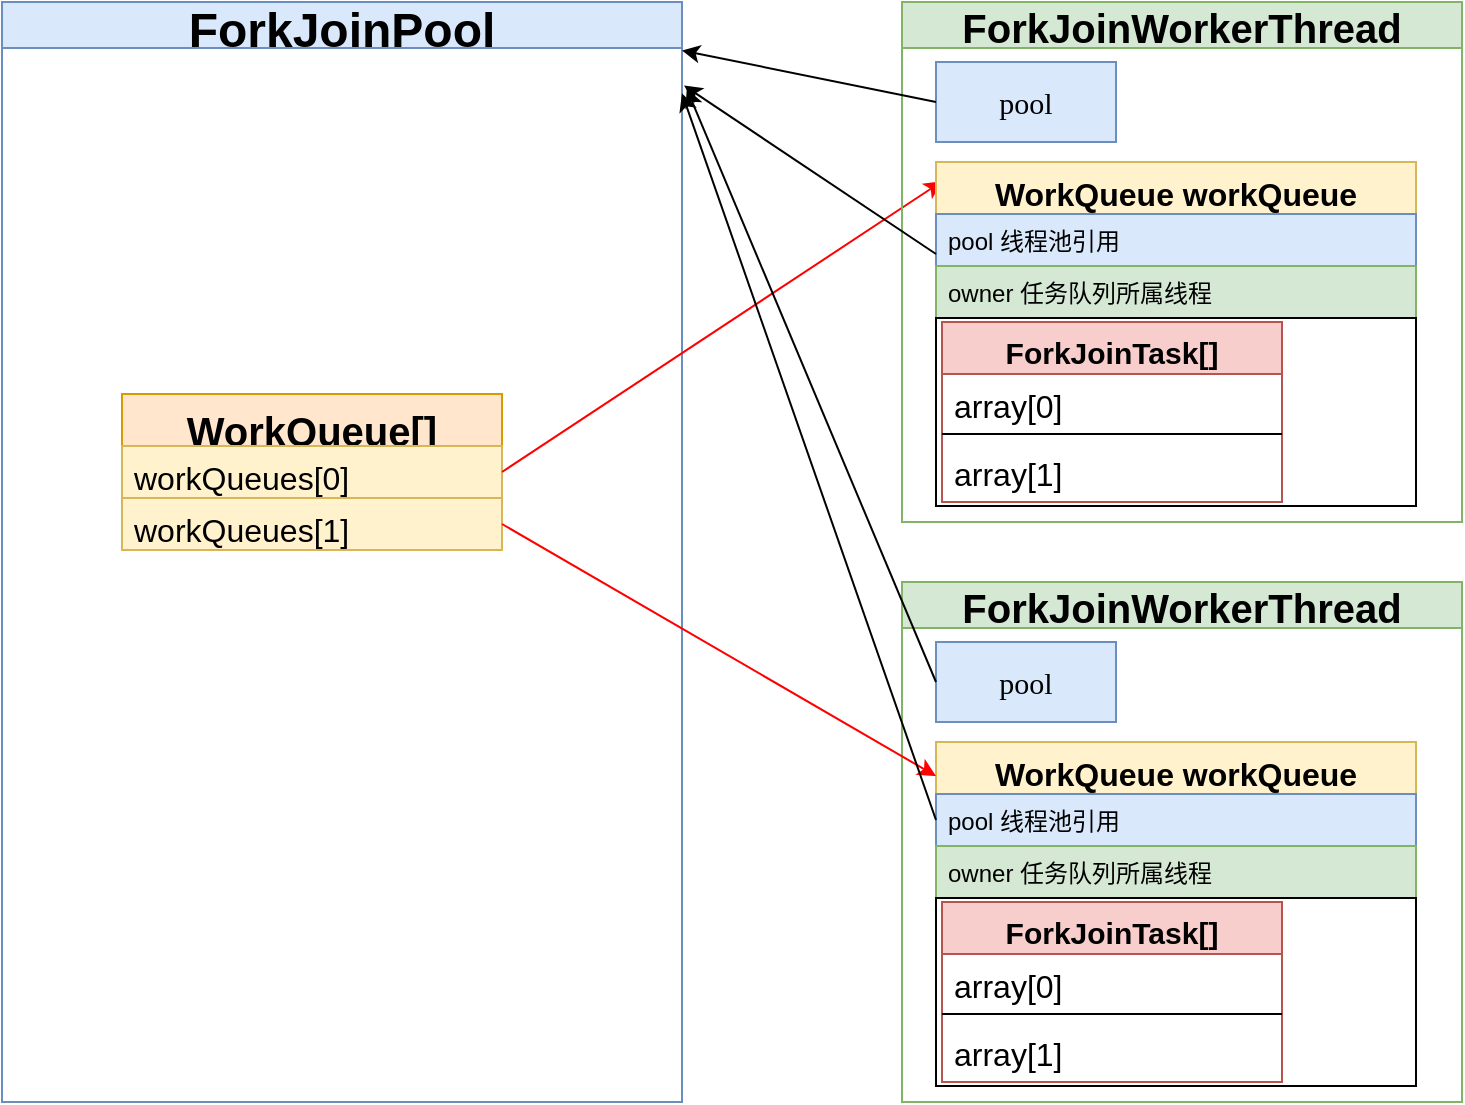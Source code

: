 <mxfile version="12.9.13" type="github"><diagram id="C5RBs43oDa-KdzZeNtuy" name="Page-1"><mxGraphModel dx="1412" dy="851" grid="1" gridSize="10" guides="1" tooltips="1" connect="1" arrows="1" fold="1" page="1" pageScale="1" pageWidth="827" pageHeight="1169" math="0" shadow="0"><root><mxCell id="WIyWlLk6GJQsqaUBKTNV-0"/><mxCell id="WIyWlLk6GJQsqaUBKTNV-1" parent="WIyWlLk6GJQsqaUBKTNV-0"/><mxCell id="hefucLByXUNoLMBl-mjf-15" value="ForkJoinPool" style="swimlane;fontSize=24;fillColor=#dae8fc;strokeColor=#6c8ebf;" vertex="1" parent="WIyWlLk6GJQsqaUBKTNV-1"><mxGeometry x="30" y="120" width="340" height="550" as="geometry"/></mxCell><mxCell id="hefucLByXUNoLMBl-mjf-43" value="WorkQueue[]" style="swimlane;fontStyle=1;align=center;verticalAlign=top;childLayout=stackLayout;horizontal=1;startSize=26;horizontalStack=0;resizeParent=1;resizeParentMax=0;resizeLast=0;collapsible=1;marginBottom=0;strokeColor=#d79b00;fontSize=20;fillColor=#ffe6cc;" vertex="1" parent="hefucLByXUNoLMBl-mjf-15"><mxGeometry x="60" y="196" width="190" height="78" as="geometry"/></mxCell><mxCell id="hefucLByXUNoLMBl-mjf-44" value="workQueues[0]" style="text;strokeColor=#d6b656;fillColor=#fff2cc;align=left;verticalAlign=top;spacingLeft=4;spacingRight=4;overflow=hidden;rotatable=0;points=[[0,0.5],[1,0.5]];portConstraint=eastwest;fontSize=16;" vertex="1" parent="hefucLByXUNoLMBl-mjf-43"><mxGeometry y="26" width="190" height="26" as="geometry"/></mxCell><mxCell id="hefucLByXUNoLMBl-mjf-46" value="workQueues[1]" style="text;strokeColor=#d6b656;fillColor=#fff2cc;align=left;verticalAlign=top;spacingLeft=4;spacingRight=4;overflow=hidden;rotatable=0;points=[[0,0.5],[1,0.5]];portConstraint=eastwest;fontSize=16;" vertex="1" parent="hefucLByXUNoLMBl-mjf-43"><mxGeometry y="52" width="190" height="26" as="geometry"/></mxCell><mxCell id="hefucLByXUNoLMBl-mjf-20" value="" style="endArrow=classic;html=1;fontSize=24;exitX=1;exitY=0.5;exitDx=0;exitDy=0;entryX=0.013;entryY=0.056;entryDx=0;entryDy=0;entryPerimeter=0;strokeColor=#FF0000;" edge="1" parent="WIyWlLk6GJQsqaUBKTNV-1" source="hefucLByXUNoLMBl-mjf-44" target="hefucLByXUNoLMBl-mjf-49"><mxGeometry width="50" height="50" relative="1" as="geometry"><mxPoint x="160" y="490" as="sourcePoint"/><mxPoint x="450" y="262" as="targetPoint"/></mxGeometry></mxCell><mxCell id="hefucLByXUNoLMBl-mjf-22" value="ForkJoinWorkerThread" style="swimlane;fontSize=20;fillColor=#d5e8d4;strokeColor=#82b366;" vertex="1" parent="WIyWlLk6GJQsqaUBKTNV-1"><mxGeometry x="480" y="120" width="280" height="260" as="geometry"/></mxCell><mxCell id="hefucLByXUNoLMBl-mjf-31" value="&lt;pre style=&quot;font-family: &amp;#34;menlo&amp;#34; ; font-size: 15px&quot;&gt;pool&lt;/pre&gt;" style="rounded=0;whiteSpace=wrap;html=1;strokeColor=#6c8ebf;fontSize=20;fillColor=#dae8fc;" vertex="1" parent="hefucLByXUNoLMBl-mjf-22"><mxGeometry x="17" y="30" width="90" height="40" as="geometry"/></mxCell><mxCell id="hefucLByXUNoLMBl-mjf-49" value="WorkQueue workQueue" style="swimlane;fontStyle=1;align=center;verticalAlign=top;childLayout=stackLayout;horizontal=1;startSize=26;horizontalStack=0;resizeParent=1;resizeParentMax=0;resizeLast=0;collapsible=1;marginBottom=0;strokeColor=#d6b656;fontSize=16;fillColor=#fff2cc;" vertex="1" parent="hefucLByXUNoLMBl-mjf-22"><mxGeometry x="17" y="80" width="240" height="172" as="geometry"/></mxCell><mxCell id="hefucLByXUNoLMBl-mjf-50" value="pool 线程池引用" style="text;strokeColor=#6c8ebf;fillColor=#dae8fc;align=left;verticalAlign=top;spacingLeft=4;spacingRight=4;overflow=hidden;rotatable=0;points=[[0,0.5],[1,0.5]];portConstraint=eastwest;" vertex="1" parent="hefucLByXUNoLMBl-mjf-49"><mxGeometry y="26" width="240" height="26" as="geometry"/></mxCell><mxCell id="hefucLByXUNoLMBl-mjf-52" value="owner 任务队列所属线程" style="text;strokeColor=#82b366;fillColor=#d5e8d4;align=left;verticalAlign=top;spacingLeft=4;spacingRight=4;overflow=hidden;rotatable=0;points=[[0,0.5],[1,0.5]];portConstraint=eastwest;" vertex="1" parent="hefucLByXUNoLMBl-mjf-49"><mxGeometry y="52" width="240" height="26" as="geometry"/></mxCell><mxCell id="hefucLByXUNoLMBl-mjf-53" value="" style="text;strokeColor=#000000;fillColor=none;align=left;verticalAlign=top;spacingLeft=4;spacingRight=4;overflow=hidden;rotatable=0;points=[[0,0.5],[1,0.5]];portConstraint=eastwest;" vertex="1" parent="hefucLByXUNoLMBl-mjf-49"><mxGeometry y="78" width="240" height="94" as="geometry"/></mxCell><mxCell id="hefucLByXUNoLMBl-mjf-55" value="ForkJoinTask[]" style="swimlane;fontStyle=1;align=center;verticalAlign=top;childLayout=stackLayout;horizontal=1;startSize=26;horizontalStack=0;resizeParent=1;resizeParentMax=0;resizeLast=0;collapsible=1;marginBottom=0;strokeColor=#b85450;fontSize=15;fillColor=#f8cecc;" vertex="1" parent="hefucLByXUNoLMBl-mjf-22"><mxGeometry x="20" y="160" width="170" height="90" as="geometry"/></mxCell><mxCell id="hefucLByXUNoLMBl-mjf-56" value="array[0]" style="text;strokeColor=none;fillColor=none;align=left;verticalAlign=top;spacingLeft=4;spacingRight=4;overflow=hidden;rotatable=0;points=[[0,0.5],[1,0.5]];portConstraint=eastwest;fontSize=16;" vertex="1" parent="hefucLByXUNoLMBl-mjf-55"><mxGeometry y="26" width="170" height="26" as="geometry"/></mxCell><mxCell id="hefucLByXUNoLMBl-mjf-57" value="" style="line;strokeWidth=1;fillColor=none;align=left;verticalAlign=middle;spacingTop=-1;spacingLeft=3;spacingRight=3;rotatable=0;labelPosition=right;points=[];portConstraint=eastwest;" vertex="1" parent="hefucLByXUNoLMBl-mjf-55"><mxGeometry y="52" width="170" height="8" as="geometry"/></mxCell><mxCell id="hefucLByXUNoLMBl-mjf-58" value="array[1]" style="text;strokeColor=none;fillColor=none;align=left;verticalAlign=top;spacingLeft=4;spacingRight=4;overflow=hidden;rotatable=0;points=[[0,0.5],[1,0.5]];portConstraint=eastwest;fontSize=16;" vertex="1" parent="hefucLByXUNoLMBl-mjf-55"><mxGeometry y="60" width="170" height="30" as="geometry"/></mxCell><mxCell id="hefucLByXUNoLMBl-mjf-60" value="" style="endArrow=classic;html=1;fontSize=20;fontColor=#000000;exitX=0;exitY=0.5;exitDx=0;exitDy=0;entryX=1;entryY=0.044;entryDx=0;entryDy=0;entryPerimeter=0;" edge="1" parent="WIyWlLk6GJQsqaUBKTNV-1" source="hefucLByXUNoLMBl-mjf-31" target="hefucLByXUNoLMBl-mjf-15"><mxGeometry width="50" height="50" relative="1" as="geometry"><mxPoint x="600" y="360" as="sourcePoint"/><mxPoint x="650" y="310" as="targetPoint"/></mxGeometry></mxCell><mxCell id="hefucLByXUNoLMBl-mjf-62" value="" style="endArrow=classic;html=1;fontSize=20;fontColor=#000000;exitX=0;exitY=0.769;exitDx=0;exitDy=0;exitPerimeter=0;entryX=1.003;entryY=0.076;entryDx=0;entryDy=0;entryPerimeter=0;" edge="1" parent="WIyWlLk6GJQsqaUBKTNV-1" source="hefucLByXUNoLMBl-mjf-50" target="hefucLByXUNoLMBl-mjf-15"><mxGeometry width="50" height="50" relative="1" as="geometry"><mxPoint x="600" y="400" as="sourcePoint"/><mxPoint x="800" y="290" as="targetPoint"/></mxGeometry></mxCell><mxCell id="hefucLByXUNoLMBl-mjf-64" value="ForkJoinWorkerThread" style="swimlane;fontSize=20;fillColor=#d5e8d4;strokeColor=#82b366;" vertex="1" parent="WIyWlLk6GJQsqaUBKTNV-1"><mxGeometry x="480" y="410" width="280" height="260" as="geometry"/></mxCell><mxCell id="hefucLByXUNoLMBl-mjf-65" value="&lt;pre style=&quot;font-family: &amp;#34;menlo&amp;#34; ; font-size: 15px&quot;&gt;pool&lt;/pre&gt;" style="rounded=0;whiteSpace=wrap;html=1;strokeColor=#6c8ebf;fontSize=20;fillColor=#dae8fc;" vertex="1" parent="hefucLByXUNoLMBl-mjf-64"><mxGeometry x="17" y="30" width="90" height="40" as="geometry"/></mxCell><mxCell id="hefucLByXUNoLMBl-mjf-66" value="WorkQueue workQueue" style="swimlane;fontStyle=1;align=center;verticalAlign=top;childLayout=stackLayout;horizontal=1;startSize=26;horizontalStack=0;resizeParent=1;resizeParentMax=0;resizeLast=0;collapsible=1;marginBottom=0;strokeColor=#d6b656;fontSize=16;fillColor=#fff2cc;" vertex="1" parent="hefucLByXUNoLMBl-mjf-64"><mxGeometry x="17" y="80" width="240" height="172" as="geometry"/></mxCell><mxCell id="hefucLByXUNoLMBl-mjf-67" value="pool 线程池引用" style="text;strokeColor=#6c8ebf;fillColor=#dae8fc;align=left;verticalAlign=top;spacingLeft=4;spacingRight=4;overflow=hidden;rotatable=0;points=[[0,0.5],[1,0.5]];portConstraint=eastwest;" vertex="1" parent="hefucLByXUNoLMBl-mjf-66"><mxGeometry y="26" width="240" height="26" as="geometry"/></mxCell><mxCell id="hefucLByXUNoLMBl-mjf-68" value="owner 任务队列所属线程" style="text;strokeColor=#82b366;fillColor=#d5e8d4;align=left;verticalAlign=top;spacingLeft=4;spacingRight=4;overflow=hidden;rotatable=0;points=[[0,0.5],[1,0.5]];portConstraint=eastwest;" vertex="1" parent="hefucLByXUNoLMBl-mjf-66"><mxGeometry y="52" width="240" height="26" as="geometry"/></mxCell><mxCell id="hefucLByXUNoLMBl-mjf-69" value="" style="text;strokeColor=#000000;fillColor=none;align=left;verticalAlign=top;spacingLeft=4;spacingRight=4;overflow=hidden;rotatable=0;points=[[0,0.5],[1,0.5]];portConstraint=eastwest;" vertex="1" parent="hefucLByXUNoLMBl-mjf-66"><mxGeometry y="78" width="240" height="94" as="geometry"/></mxCell><mxCell id="hefucLByXUNoLMBl-mjf-70" value="ForkJoinTask[]" style="swimlane;fontStyle=1;align=center;verticalAlign=top;childLayout=stackLayout;horizontal=1;startSize=26;horizontalStack=0;resizeParent=1;resizeParentMax=0;resizeLast=0;collapsible=1;marginBottom=0;strokeColor=#b85450;fontSize=15;fillColor=#f8cecc;" vertex="1" parent="hefucLByXUNoLMBl-mjf-64"><mxGeometry x="20" y="160" width="170" height="90" as="geometry"/></mxCell><mxCell id="hefucLByXUNoLMBl-mjf-71" value="array[0]" style="text;strokeColor=none;fillColor=none;align=left;verticalAlign=top;spacingLeft=4;spacingRight=4;overflow=hidden;rotatable=0;points=[[0,0.5],[1,0.5]];portConstraint=eastwest;fontSize=16;" vertex="1" parent="hefucLByXUNoLMBl-mjf-70"><mxGeometry y="26" width="170" height="26" as="geometry"/></mxCell><mxCell id="hefucLByXUNoLMBl-mjf-72" value="" style="line;strokeWidth=1;fillColor=none;align=left;verticalAlign=middle;spacingTop=-1;spacingLeft=3;spacingRight=3;rotatable=0;labelPosition=right;points=[];portConstraint=eastwest;" vertex="1" parent="hefucLByXUNoLMBl-mjf-70"><mxGeometry y="52" width="170" height="8" as="geometry"/></mxCell><mxCell id="hefucLByXUNoLMBl-mjf-73" value="array[1]" style="text;strokeColor=none;fillColor=none;align=left;verticalAlign=top;spacingLeft=4;spacingRight=4;overflow=hidden;rotatable=0;points=[[0,0.5],[1,0.5]];portConstraint=eastwest;fontSize=16;" vertex="1" parent="hefucLByXUNoLMBl-mjf-70"><mxGeometry y="60" width="170" height="30" as="geometry"/></mxCell><mxCell id="hefucLByXUNoLMBl-mjf-74" value="" style="endArrow=classic;html=1;fontSize=20;fontColor=#000000;exitX=1;exitY=0.5;exitDx=0;exitDy=0;entryX=0;entryY=0.099;entryDx=0;entryDy=0;entryPerimeter=0;strokeColor=#FF0000;" edge="1" parent="WIyWlLk6GJQsqaUBKTNV-1" source="hefucLByXUNoLMBl-mjf-46" target="hefucLByXUNoLMBl-mjf-66"><mxGeometry width="50" height="50" relative="1" as="geometry"><mxPoint x="600" y="400" as="sourcePoint"/><mxPoint x="650" y="350" as="targetPoint"/></mxGeometry></mxCell><mxCell id="hefucLByXUNoLMBl-mjf-75" value="" style="endArrow=classic;html=1;strokeColor=#000000;fontSize=20;fontColor=#000000;exitX=0;exitY=0.5;exitDx=0;exitDy=0;entryX=1.007;entryY=0.079;entryDx=0;entryDy=0;entryPerimeter=0;" edge="1" parent="WIyWlLk6GJQsqaUBKTNV-1" source="hefucLByXUNoLMBl-mjf-65" target="hefucLByXUNoLMBl-mjf-15"><mxGeometry width="50" height="50" relative="1" as="geometry"><mxPoint x="600" y="460" as="sourcePoint"/><mxPoint x="650" y="410" as="targetPoint"/></mxGeometry></mxCell><mxCell id="hefucLByXUNoLMBl-mjf-76" value="" style="endArrow=classic;html=1;strokeColor=#000000;fontSize=20;fontColor=#000000;exitX=0;exitY=0.5;exitDx=0;exitDy=0;entryX=1;entryY=0.083;entryDx=0;entryDy=0;entryPerimeter=0;" edge="1" parent="WIyWlLk6GJQsqaUBKTNV-1" source="hefucLByXUNoLMBl-mjf-67" target="hefucLByXUNoLMBl-mjf-15"><mxGeometry width="50" height="50" relative="1" as="geometry"><mxPoint x="600" y="460" as="sourcePoint"/><mxPoint x="650" y="410" as="targetPoint"/></mxGeometry></mxCell></root></mxGraphModel></diagram></mxfile>